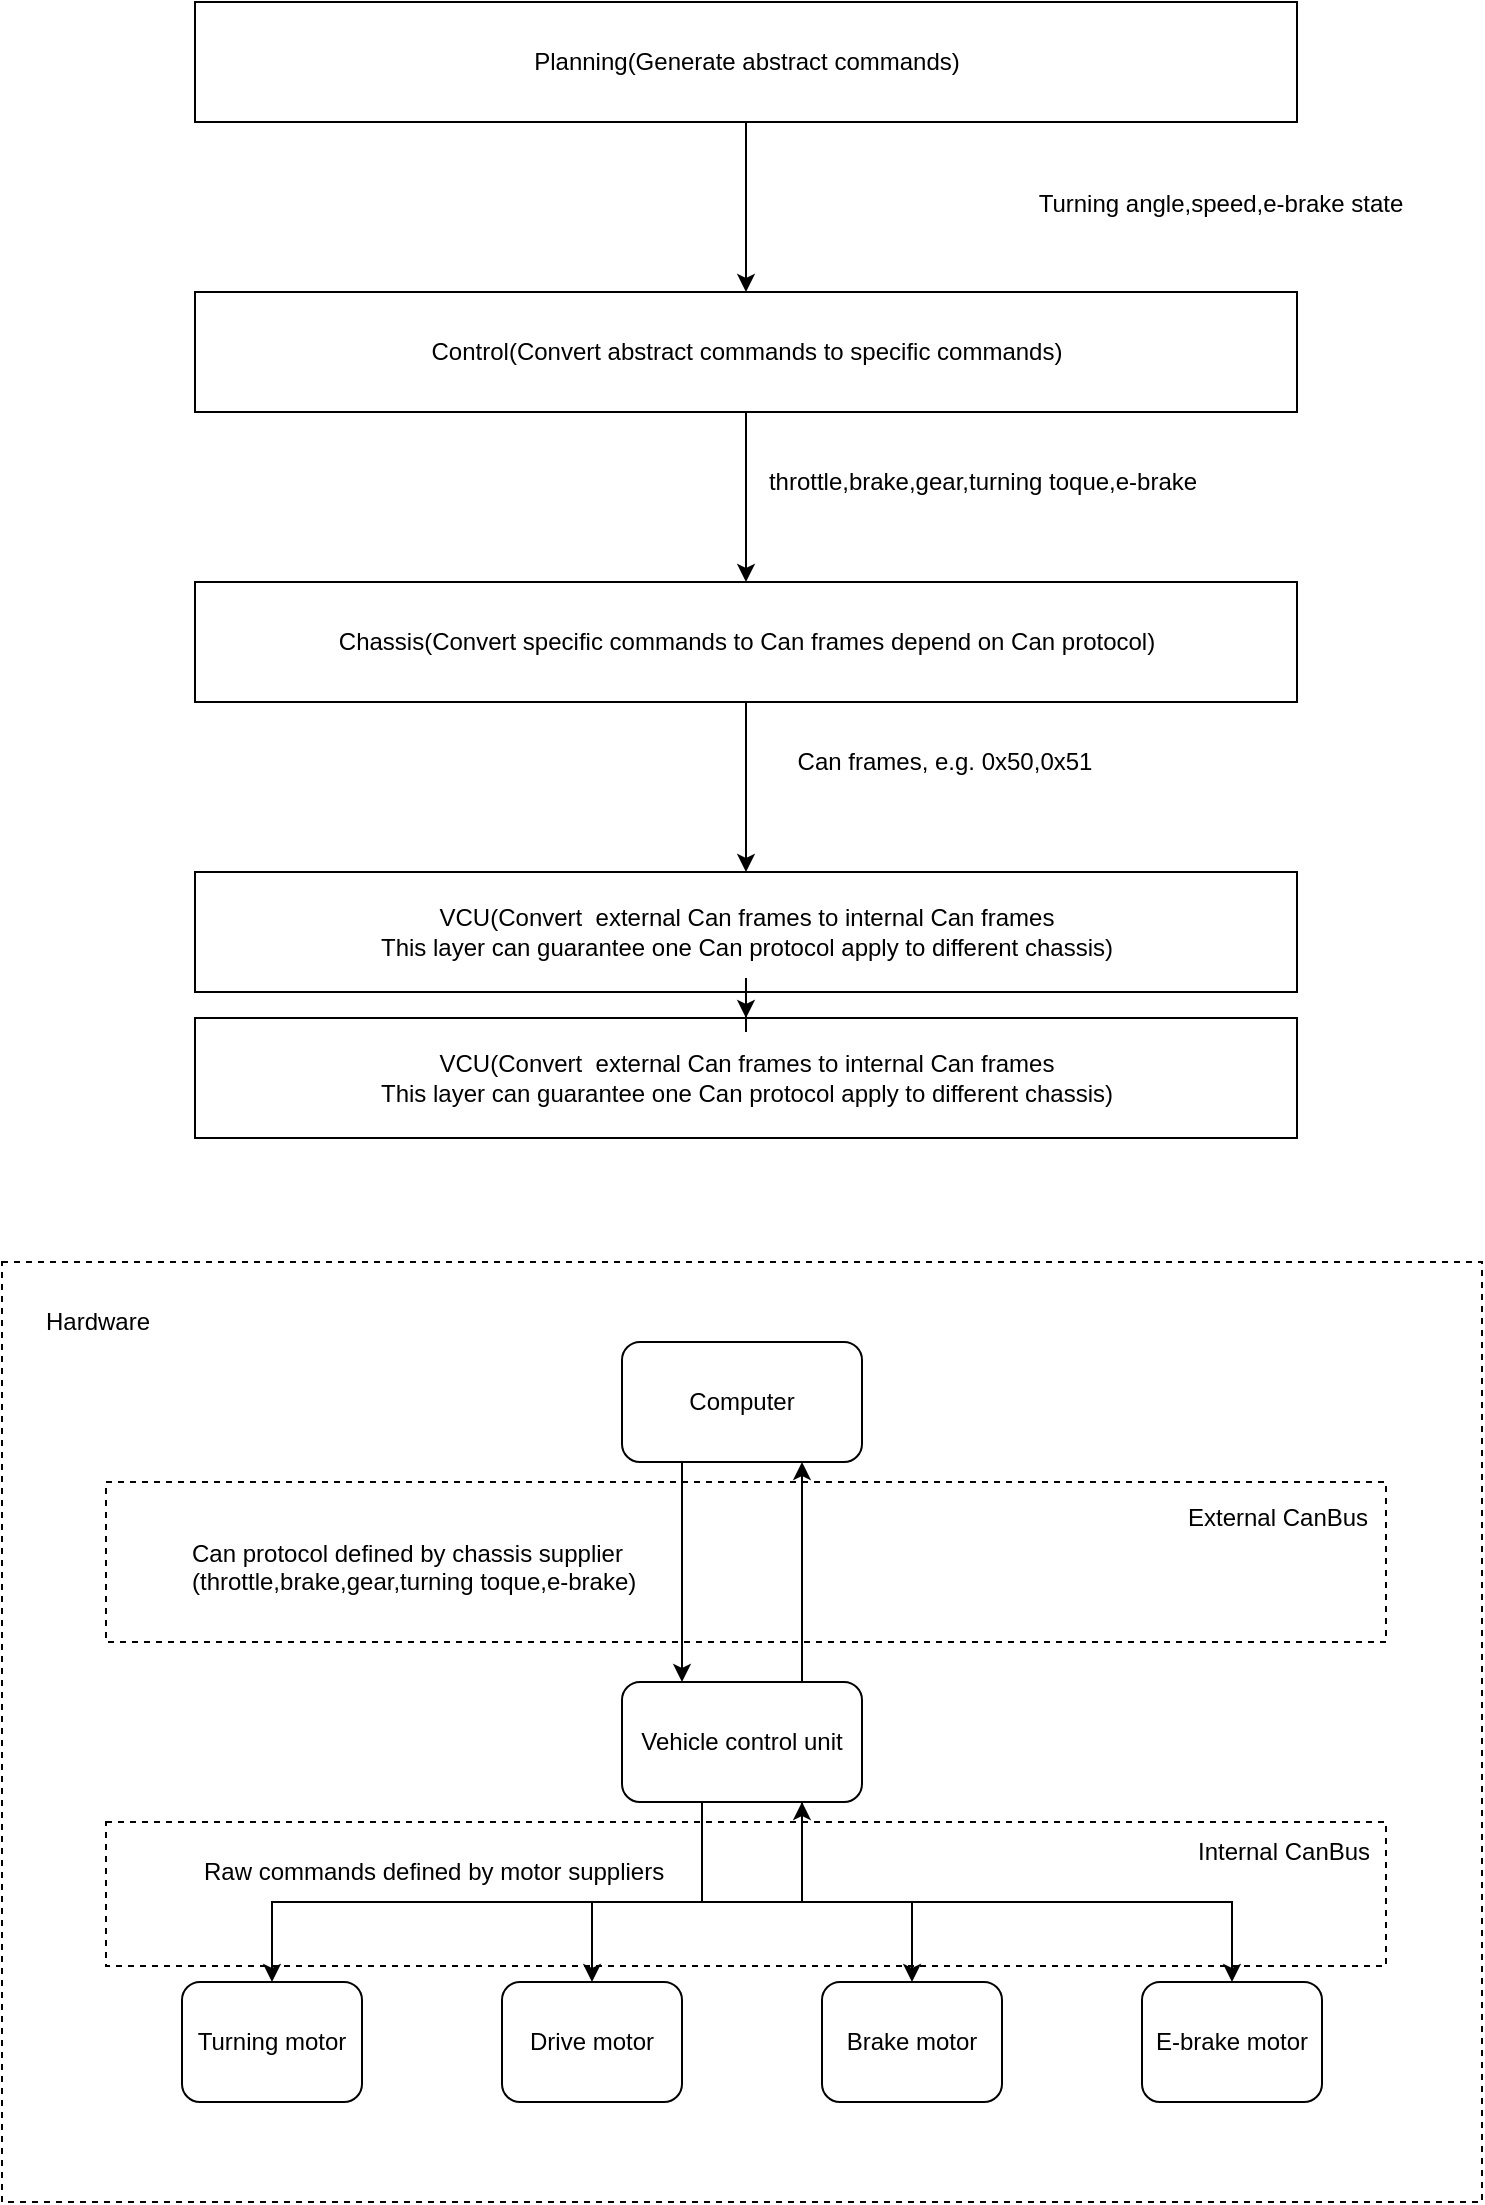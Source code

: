<mxfile version="10.7.7" type="github"><diagram id="DhhGmRXpA_Om5l9ht0_P" name="Page-1"><mxGraphModel dx="1059" dy="751" grid="1" gridSize="10" guides="1" tooltips="1" connect="1" arrows="1" fold="1" page="1" pageScale="1" pageWidth="827" pageHeight="1169" math="0" shadow="0"><root><mxCell id="0"/><mxCell id="1" parent="0"/><mxCell id="t2hwoMaMcrvX5QdctkIu-13" value="" style="rounded=0;whiteSpace=wrap;html=1;fillColor=none;dashed=1;" vertex="1" parent="1"><mxGeometry x="82" y="772" width="640" height="80" as="geometry"/></mxCell><mxCell id="t2hwoMaMcrvX5QdctkIu-16" value="" style="rounded=0;whiteSpace=wrap;html=1;fillColor=none;dashed=1;" vertex="1" parent="1"><mxGeometry x="82" y="942" width="640" height="72" as="geometry"/></mxCell><mxCell id="t2hwoMaMcrvX5QdctkIu-1" value="Turning motor" style="rounded=1;whiteSpace=wrap;html=1;" vertex="1" parent="1"><mxGeometry x="120" y="1022" width="90" height="60" as="geometry"/></mxCell><mxCell id="t2hwoMaMcrvX5QdctkIu-3" value="Drive motor" style="rounded=1;whiteSpace=wrap;html=1;" vertex="1" parent="1"><mxGeometry x="280" y="1022" width="90" height="60" as="geometry"/></mxCell><mxCell id="t2hwoMaMcrvX5QdctkIu-4" value="Brake motor" style="rounded=1;whiteSpace=wrap;html=1;" vertex="1" parent="1"><mxGeometry x="440" y="1022" width="90" height="60" as="geometry"/></mxCell><mxCell id="t2hwoMaMcrvX5QdctkIu-5" value="E-brake motor" style="rounded=1;whiteSpace=wrap;html=1;" vertex="1" parent="1"><mxGeometry x="600" y="1022" width="90" height="60" as="geometry"/></mxCell><mxCell id="t2hwoMaMcrvX5QdctkIu-8" style="edgeStyle=orthogonalEdgeStyle;rounded=0;orthogonalLoop=1;jettySize=auto;html=1;entryX=0.5;entryY=0;entryDx=0;entryDy=0;" edge="1" parent="1" source="t2hwoMaMcrvX5QdctkIu-6" target="t2hwoMaMcrvX5QdctkIu-1"><mxGeometry relative="1" as="geometry"><Array as="points"><mxPoint x="380" y="982"/><mxPoint x="165" y="982"/></Array></mxGeometry></mxCell><mxCell id="t2hwoMaMcrvX5QdctkIu-9" style="edgeStyle=orthogonalEdgeStyle;rounded=0;orthogonalLoop=1;jettySize=auto;html=1;entryX=0.5;entryY=0;entryDx=0;entryDy=0;" edge="1" parent="1" source="t2hwoMaMcrvX5QdctkIu-6" target="t2hwoMaMcrvX5QdctkIu-3"><mxGeometry relative="1" as="geometry"><Array as="points"><mxPoint x="430" y="982"/><mxPoint x="325" y="982"/></Array></mxGeometry></mxCell><mxCell id="t2hwoMaMcrvX5QdctkIu-10" style="edgeStyle=orthogonalEdgeStyle;rounded=0;orthogonalLoop=1;jettySize=auto;html=1;entryX=0.5;entryY=0;entryDx=0;entryDy=0;startArrow=classic;startFill=1;" edge="1" parent="1" source="t2hwoMaMcrvX5QdctkIu-6" target="t2hwoMaMcrvX5QdctkIu-4"><mxGeometry relative="1" as="geometry"><Array as="points"><mxPoint x="430" y="982"/><mxPoint x="485" y="982"/></Array></mxGeometry></mxCell><mxCell id="t2hwoMaMcrvX5QdctkIu-11" style="edgeStyle=orthogonalEdgeStyle;rounded=0;orthogonalLoop=1;jettySize=auto;html=1;entryX=0.5;entryY=0;entryDx=0;entryDy=0;" edge="1" parent="1" source="t2hwoMaMcrvX5QdctkIu-6" target="t2hwoMaMcrvX5QdctkIu-5"><mxGeometry relative="1" as="geometry"><Array as="points"><mxPoint x="380" y="982"/><mxPoint x="645" y="982"/></Array></mxGeometry></mxCell><mxCell id="t2hwoMaMcrvX5QdctkIu-19" style="edgeStyle=orthogonalEdgeStyle;rounded=0;orthogonalLoop=1;jettySize=auto;html=1;entryX=0.75;entryY=1;entryDx=0;entryDy=0;" edge="1" parent="1" source="t2hwoMaMcrvX5QdctkIu-6" target="t2hwoMaMcrvX5QdctkIu-12"><mxGeometry relative="1" as="geometry"><Array as="points"><mxPoint x="430" y="842"/><mxPoint x="430" y="842"/></Array></mxGeometry></mxCell><mxCell id="t2hwoMaMcrvX5QdctkIu-6" value="Vehicle control unit" style="rounded=1;whiteSpace=wrap;html=1;" vertex="1" parent="1"><mxGeometry x="340" y="872" width="120" height="60" as="geometry"/></mxCell><mxCell id="t2hwoMaMcrvX5QdctkIu-15" style="edgeStyle=orthogonalEdgeStyle;rounded=0;orthogonalLoop=1;jettySize=auto;html=1;" edge="1" parent="1" source="t2hwoMaMcrvX5QdctkIu-12" target="t2hwoMaMcrvX5QdctkIu-6"><mxGeometry relative="1" as="geometry"><Array as="points"><mxPoint x="370" y="812"/><mxPoint x="370" y="812"/></Array></mxGeometry></mxCell><mxCell id="t2hwoMaMcrvX5QdctkIu-12" value="Computer" style="rounded=1;whiteSpace=wrap;html=1;" vertex="1" parent="1"><mxGeometry x="340" y="702" width="120" height="60" as="geometry"/></mxCell><mxCell id="t2hwoMaMcrvX5QdctkIu-14" value="Internal CanBus" style="text;html=1;resizable=0;points=[];autosize=1;align=left;verticalAlign=top;spacingTop=-4;" vertex="1" parent="1"><mxGeometry x="626" y="947" width="100" height="20" as="geometry"/></mxCell><mxCell id="t2hwoMaMcrvX5QdctkIu-17" value="External CanBus" style="text;html=1;resizable=0;points=[];autosize=1;align=left;verticalAlign=top;spacingTop=-4;" vertex="1" parent="1"><mxGeometry x="621" y="780" width="110" height="20" as="geometry"/></mxCell><mxCell id="t2hwoMaMcrvX5QdctkIu-25" value="Raw commands defined by motor suppliers" style="text;html=1;resizable=0;points=[];autosize=1;align=left;verticalAlign=top;spacingTop=-4;" vertex="1" parent="1"><mxGeometry x="129" y="957" width="250" height="20" as="geometry"/></mxCell><mxCell id="t2hwoMaMcrvX5QdctkIu-26" value="&lt;div&gt;Can protocol defined by chassis supplier&lt;/div&gt;&lt;div&gt;(throttle,brake,gear,turning toque,e-brake)&lt;/div&gt;" style="text;html=1;resizable=0;points=[];autosize=1;align=left;verticalAlign=top;spacingTop=-4;" vertex="1" parent="1"><mxGeometry x="123" y="798" width="240" height="30" as="geometry"/></mxCell><mxCell id="t2hwoMaMcrvX5QdctkIu-27" value="" style="rounded=0;whiteSpace=wrap;html=1;dashed=1;fillColor=none;" vertex="1" parent="1"><mxGeometry x="30" y="662" width="740" height="470" as="geometry"/></mxCell><mxCell id="t2hwoMaMcrvX5QdctkIu-28" value="Hardware" style="text;html=1;resizable=0;points=[];autosize=1;align=left;verticalAlign=top;spacingTop=-4;" vertex="1" parent="1"><mxGeometry x="50" y="682" width="70" height="20" as="geometry"/></mxCell><mxCell id="t2hwoMaMcrvX5QdctkIu-37" value="" style="edgeStyle=orthogonalEdgeStyle;rounded=0;orthogonalLoop=1;jettySize=auto;html=1;startArrow=none;startFill=0;endArrow=classic;endFill=1;" edge="1" parent="1" source="t2hwoMaMcrvX5QdctkIu-29" target="t2hwoMaMcrvX5QdctkIu-36"><mxGeometry relative="1" as="geometry"/></mxCell><mxCell id="t2hwoMaMcrvX5QdctkIu-38" value="Turning angle,speed,e-brake state" style="text;html=1;resizable=0;points=[];align=center;verticalAlign=middle;labelBackgroundColor=#ffffff;" vertex="1" connectable="0" parent="t2hwoMaMcrvX5QdctkIu-37"><mxGeometry x="-0.25" y="135" relative="1" as="geometry"><mxPoint x="102" y="9" as="offset"/></mxGeometry></mxCell><mxCell id="t2hwoMaMcrvX5QdctkIu-29" value="Planning(Generate abstract commands)" style="rounded=0;whiteSpace=wrap;html=1;fillColor=none;flipV=0;flipH=1;" vertex="1" parent="1"><mxGeometry x="126.5" y="32" width="551" height="60" as="geometry"/></mxCell><mxCell id="t2hwoMaMcrvX5QdctkIu-41" value="" style="edgeStyle=orthogonalEdgeStyle;rounded=0;orthogonalLoop=1;jettySize=auto;html=1;startArrow=none;startFill=0;endArrow=classic;endFill=1;" edge="1" parent="1" source="t2hwoMaMcrvX5QdctkIu-36" target="t2hwoMaMcrvX5QdctkIu-40"><mxGeometry relative="1" as="geometry"/></mxCell><mxCell id="t2hwoMaMcrvX5QdctkIu-36" value="Control(Convert abstract commands to specific commands)" style="rounded=0;whiteSpace=wrap;html=1;fillColor=none;flipV=0;flipH=1;" vertex="1" parent="1"><mxGeometry x="126.5" y="177" width="551" height="60" as="geometry"/></mxCell><mxCell id="t2hwoMaMcrvX5QdctkIu-45" value="" style="edgeStyle=orthogonalEdgeStyle;rounded=0;orthogonalLoop=1;jettySize=auto;html=1;startArrow=none;startFill=0;endArrow=classic;endFill=1;" edge="1" parent="1" source="t2hwoMaMcrvX5QdctkIu-40" target="t2hwoMaMcrvX5QdctkIu-44"><mxGeometry relative="1" as="geometry"/></mxCell><mxCell id="t2hwoMaMcrvX5QdctkIu-40" value="Chassis(Convert specific commands to Can frames depend on Can protocol)" style="rounded=0;whiteSpace=wrap;html=1;fillColor=none;flipV=0;flipH=1;" vertex="1" parent="1"><mxGeometry x="126.5" y="322" width="551" height="60" as="geometry"/></mxCell><mxCell id="t2hwoMaMcrvX5QdctkIu-48" value="" style="edgeStyle=orthogonalEdgeStyle;rounded=0;orthogonalLoop=1;jettySize=auto;html=1;startArrow=none;startFill=0;endArrow=classic;endFill=1;" edge="1" parent="1" source="t2hwoMaMcrvX5QdctkIu-44" target="t2hwoMaMcrvX5QdctkIu-47"><mxGeometry relative="1" as="geometry"/></mxCell><mxCell id="t2hwoMaMcrvX5QdctkIu-44" value="&lt;div&gt;VCU(Convert&amp;nbsp; external Can frames to internal Can frames&lt;/div&gt;&lt;div&gt;This layer can guarantee one Can protocol apply to different chassis)&lt;/div&gt;" style="rounded=0;whiteSpace=wrap;html=1;fillColor=none;flipV=0;flipH=1;" vertex="1" parent="1"><mxGeometry x="126.5" y="467" width="551" height="60" as="geometry"/></mxCell><mxCell id="t2hwoMaMcrvX5QdctkIu-47" value="&lt;div&gt;VCU(Convert&amp;nbsp; external Can frames to internal Can frames&lt;/div&gt;&lt;div&gt;This layer can guarantee one Can protocol apply to different chassis)&lt;/div&gt;" style="rounded=0;whiteSpace=wrap;html=1;fillColor=none;flipV=0;flipH=1;" vertex="1" parent="1"><mxGeometry x="126.5" y="540" width="551" height="60" as="geometry"/></mxCell><mxCell id="t2hwoMaMcrvX5QdctkIu-43" value="throttle,brake,gear,turning toque,e-brake" style="text;html=1;resizable=0;points=[];align=center;verticalAlign=middle;labelBackgroundColor=#ffffff;" vertex="1" connectable="0" parent="1"><mxGeometry x="-0.25" y="280" relative="1" as="geometry"><mxPoint x="520" y="272" as="offset"/></mxGeometry></mxCell><mxCell id="t2hwoMaMcrvX5QdctkIu-46" value="Can frames, e.g. 0x50,0x51" style="text;html=1;resizable=0;points=[];align=center;verticalAlign=middle;labelBackgroundColor=#ffffff;" vertex="1" connectable="0" parent="1"><mxGeometry x="-0.25" y="425" relative="1" as="geometry"><mxPoint x="501" y="412" as="offset"/></mxGeometry></mxCell></root></mxGraphModel></diagram></mxfile>